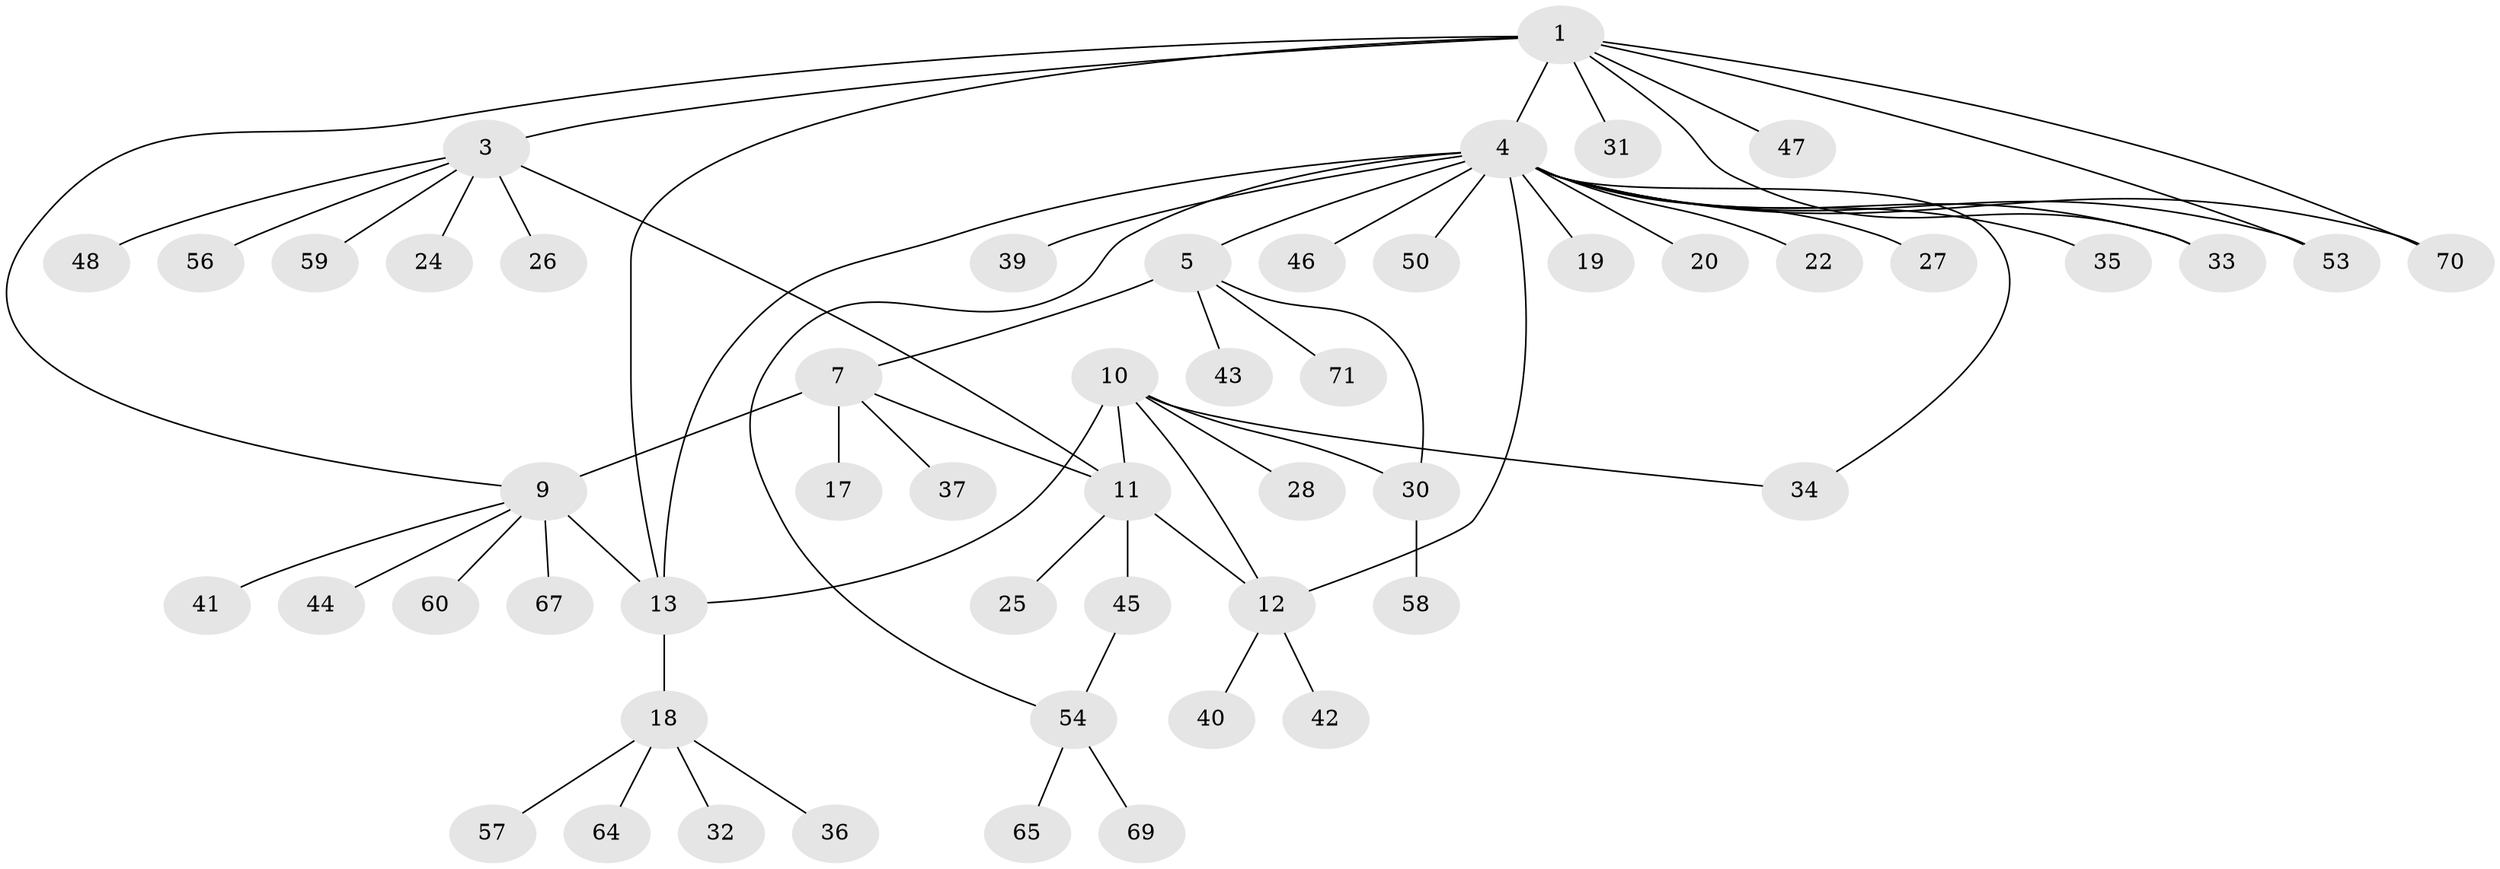 // Generated by graph-tools (version 1.1) at 2025/24/03/03/25 07:24:17]
// undirected, 52 vertices, 64 edges
graph export_dot {
graph [start="1"]
  node [color=gray90,style=filled];
  1 [super="+2"];
  3 [super="+38"];
  4 [super="+15"];
  5 [super="+6"];
  7 [super="+8"];
  9 [super="+29"];
  10 [super="+16"];
  11 [super="+49"];
  12 [super="+21"];
  13 [super="+14"];
  17;
  18 [super="+23"];
  19;
  20;
  22;
  24;
  25;
  26;
  27 [super="+52"];
  28;
  30;
  31;
  32;
  33 [super="+63"];
  34;
  35;
  36 [super="+51"];
  37 [super="+55"];
  39;
  40;
  41;
  42;
  43;
  44;
  45;
  46;
  47;
  48;
  50 [super="+61"];
  53;
  54 [super="+62"];
  56;
  57;
  58;
  59 [super="+66"];
  60;
  64 [super="+68"];
  65;
  67;
  69;
  70;
  71;
  1 -- 3 [weight=2];
  1 -- 4;
  1 -- 33;
  1 -- 70;
  1 -- 53;
  1 -- 9;
  1 -- 31;
  1 -- 13;
  1 -- 47;
  3 -- 11;
  3 -- 24;
  3 -- 26;
  3 -- 48;
  3 -- 56;
  3 -- 59;
  4 -- 5 [weight=2];
  4 -- 12 [weight=2];
  4 -- 19 [weight=2];
  4 -- 27;
  4 -- 50;
  4 -- 53;
  4 -- 54;
  4 -- 70;
  4 -- 33;
  4 -- 34;
  4 -- 35;
  4 -- 39;
  4 -- 13 [weight=2];
  4 -- 46;
  4 -- 20;
  4 -- 22;
  5 -- 71;
  5 -- 43;
  5 -- 30;
  5 -- 7;
  7 -- 9 [weight=2];
  7 -- 11;
  7 -- 17;
  7 -- 37;
  9 -- 13 [weight=2];
  9 -- 41;
  9 -- 44;
  9 -- 60;
  9 -- 67;
  10 -- 11;
  10 -- 12;
  10 -- 28;
  10 -- 30;
  10 -- 34;
  10 -- 13;
  11 -- 12;
  11 -- 25;
  11 -- 45;
  12 -- 40;
  12 -- 42;
  13 -- 18;
  18 -- 32;
  18 -- 36;
  18 -- 57;
  18 -- 64;
  30 -- 58;
  45 -- 54;
  54 -- 69;
  54 -- 65;
}
